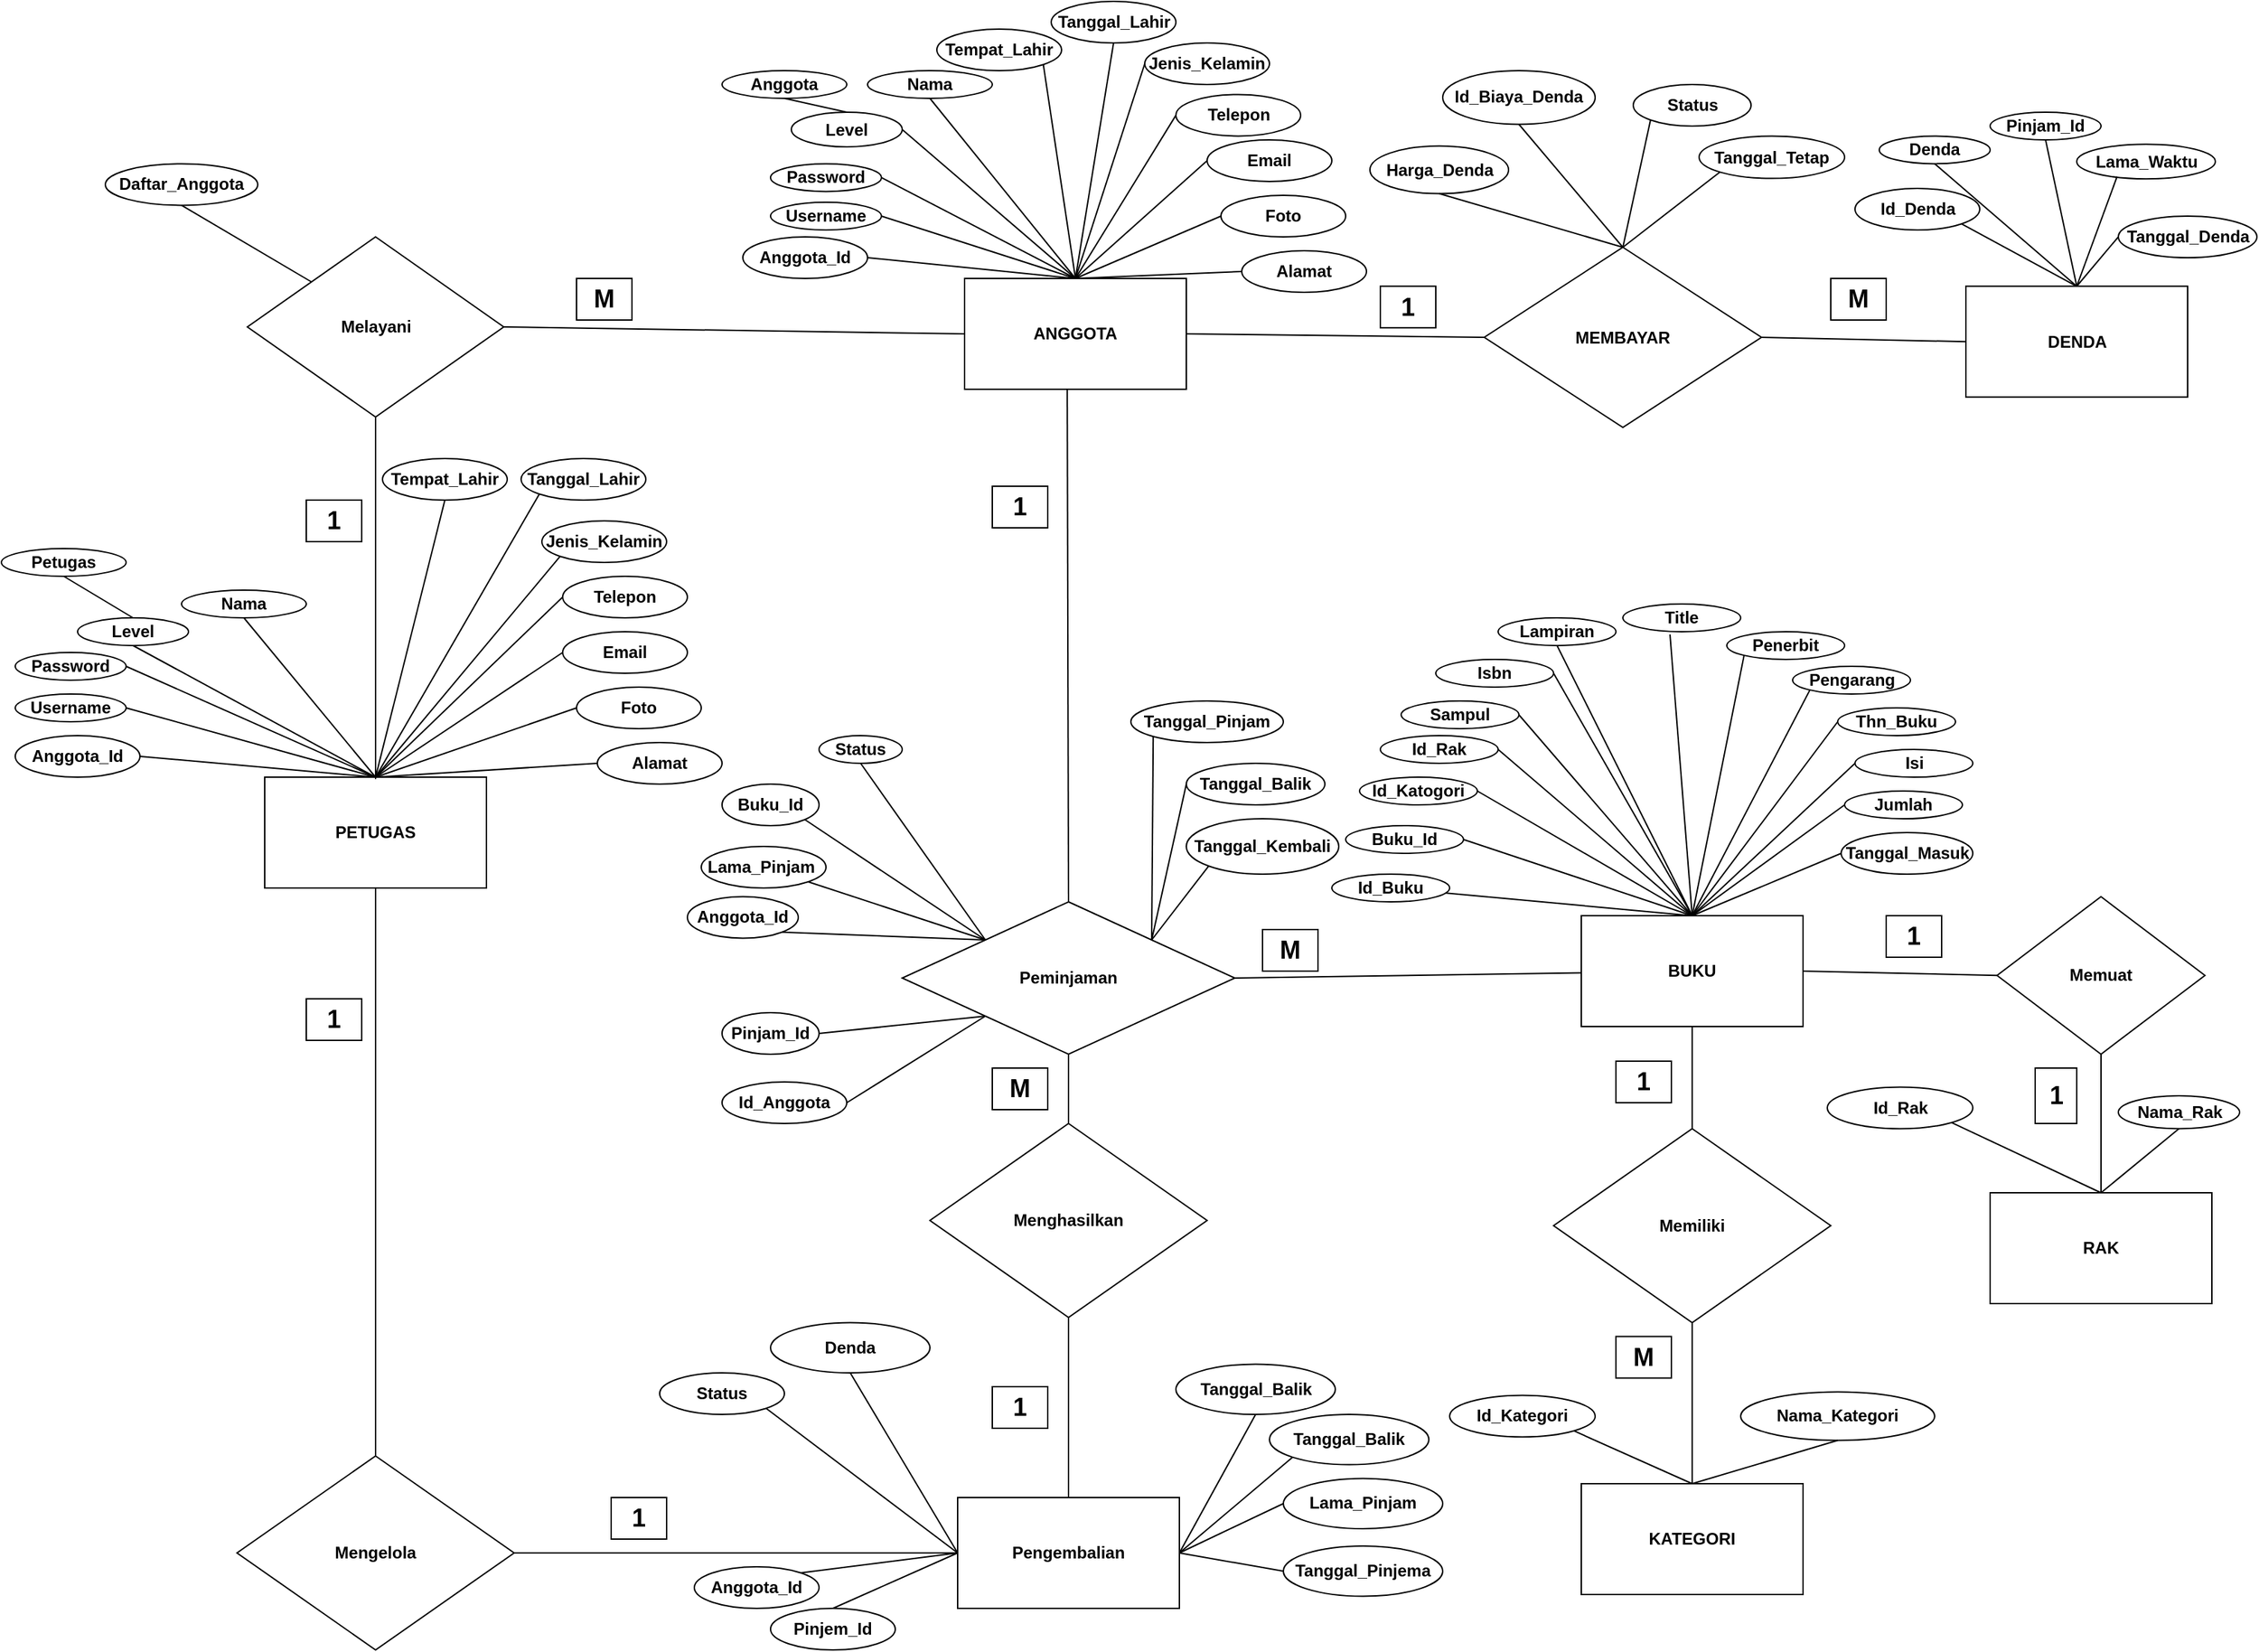 <mxfile version="21.2.3" type="github">
  <diagram id="R2lEEEUBdFMjLlhIrx00" name="Page-1">
    <mxGraphModel dx="1269" dy="1572" grid="1" gridSize="10" guides="1" tooltips="1" connect="1" arrows="1" fold="1" page="1" pageScale="1" pageWidth="850" pageHeight="1100" math="0" shadow="0" extFonts="Permanent Marker^https://fonts.googleapis.com/css?family=Permanent+Marker">
      <root>
        <mxCell id="0" />
        <mxCell id="1" parent="0" />
        <mxCell id="jTfzwaUM89ImyYdVZQGT-2" value="BUKU" style="rounded=0;whiteSpace=wrap;html=1;fontStyle=1" vertex="1" parent="1">
          <mxGeometry x="1175" y="110" width="160" height="80" as="geometry" />
        </mxCell>
        <mxCell id="jTfzwaUM89ImyYdVZQGT-8" value="Id_Anggota" style="ellipse;whiteSpace=wrap;html=1;fontStyle=1" vertex="1" parent="1">
          <mxGeometry x="555" y="230" width="90" height="30" as="geometry" />
        </mxCell>
        <mxCell id="jTfzwaUM89ImyYdVZQGT-10" value="Pinjam_Id" style="ellipse;whiteSpace=wrap;html=1;fontStyle=1" vertex="1" parent="1">
          <mxGeometry x="555" y="180" width="70" height="30" as="geometry" />
        </mxCell>
        <mxCell id="jTfzwaUM89ImyYdVZQGT-11" value="Anggota_Id" style="ellipse;whiteSpace=wrap;html=1;fontStyle=1" vertex="1" parent="1">
          <mxGeometry x="530" y="96.25" width="80" height="30" as="geometry" />
        </mxCell>
        <mxCell id="jTfzwaUM89ImyYdVZQGT-12" value="Buku_Id" style="ellipse;whiteSpace=wrap;html=1;fontStyle=1" vertex="1" parent="1">
          <mxGeometry x="555" y="15" width="70" height="30" as="geometry" />
        </mxCell>
        <mxCell id="jTfzwaUM89ImyYdVZQGT-13" value="Status" style="ellipse;whiteSpace=wrap;html=1;fontStyle=1" vertex="1" parent="1">
          <mxGeometry x="625" y="-20" width="60" height="20" as="geometry" />
        </mxCell>
        <mxCell id="jTfzwaUM89ImyYdVZQGT-14" value="Tanggal_Pinjam" style="ellipse;whiteSpace=wrap;html=1;fontStyle=1" vertex="1" parent="1">
          <mxGeometry x="850" y="-45" width="110" height="30" as="geometry" />
        </mxCell>
        <mxCell id="jTfzwaUM89ImyYdVZQGT-16" value="Lama_Pinjam&amp;nbsp;" style="ellipse;whiteSpace=wrap;html=1;fontStyle=1" vertex="1" parent="1">
          <mxGeometry x="540" y="60" width="90" height="30" as="geometry" />
        </mxCell>
        <mxCell id="jTfzwaUM89ImyYdVZQGT-17" value="Tanggal_Balik" style="ellipse;whiteSpace=wrap;html=1;fontStyle=1" vertex="1" parent="1">
          <mxGeometry x="890" width="100" height="30" as="geometry" />
        </mxCell>
        <mxCell id="jTfzwaUM89ImyYdVZQGT-18" value="Tanggal_Kembali" style="ellipse;whiteSpace=wrap;html=1;fontStyle=1" vertex="1" parent="1">
          <mxGeometry x="890" y="40" width="110" height="40" as="geometry" />
        </mxCell>
        <mxCell id="jTfzwaUM89ImyYdVZQGT-34" value="" style="endArrow=none;html=1;rounded=0;entryX=1;entryY=0.5;entryDx=0;entryDy=0;exitX=0;exitY=1;exitDx=0;exitDy=0;fontStyle=1" edge="1" parent="1" source="jTfzwaUM89ImyYdVZQGT-208" target="jTfzwaUM89ImyYdVZQGT-8">
          <mxGeometry width="50" height="50" relative="1" as="geometry">
            <mxPoint x="805" y="130" as="sourcePoint" />
            <mxPoint x="915" y="70" as="targetPoint" />
          </mxGeometry>
        </mxCell>
        <mxCell id="jTfzwaUM89ImyYdVZQGT-35" value="" style="endArrow=none;html=1;rounded=0;entryX=1;entryY=0.5;entryDx=0;entryDy=0;exitX=0;exitY=1;exitDx=0;exitDy=0;fontStyle=1" edge="1" parent="1" source="jTfzwaUM89ImyYdVZQGT-208" target="jTfzwaUM89ImyYdVZQGT-10">
          <mxGeometry width="50" height="50" relative="1" as="geometry">
            <mxPoint x="805.0" y="110.0" as="sourcePoint" />
            <mxPoint x="915" y="70" as="targetPoint" />
          </mxGeometry>
        </mxCell>
        <mxCell id="jTfzwaUM89ImyYdVZQGT-36" value="" style="endArrow=none;html=1;rounded=0;entryX=1;entryY=1;entryDx=0;entryDy=0;exitX=0;exitY=0;exitDx=0;exitDy=0;fontStyle=1" edge="1" parent="1" source="jTfzwaUM89ImyYdVZQGT-208" target="jTfzwaUM89ImyYdVZQGT-11">
          <mxGeometry width="50" height="50" relative="1" as="geometry">
            <mxPoint x="805.0" y="110.0" as="sourcePoint" />
            <mxPoint x="915" y="70" as="targetPoint" />
          </mxGeometry>
        </mxCell>
        <mxCell id="jTfzwaUM89ImyYdVZQGT-37" value="" style="endArrow=none;html=1;rounded=0;exitX=0;exitY=0;exitDx=0;exitDy=0;fontStyle=1" edge="1" parent="1" source="jTfzwaUM89ImyYdVZQGT-208" target="jTfzwaUM89ImyYdVZQGT-16">
          <mxGeometry width="50" height="50" relative="1" as="geometry">
            <mxPoint x="805.0" y="110.0" as="sourcePoint" />
            <mxPoint x="915" y="70" as="targetPoint" />
          </mxGeometry>
        </mxCell>
        <mxCell id="jTfzwaUM89ImyYdVZQGT-38" value="" style="endArrow=none;html=1;rounded=0;entryX=1;entryY=1;entryDx=0;entryDy=0;exitX=0;exitY=0;exitDx=0;exitDy=0;fontStyle=1" edge="1" parent="1" source="jTfzwaUM89ImyYdVZQGT-208" target="jTfzwaUM89ImyYdVZQGT-12">
          <mxGeometry width="50" height="50" relative="1" as="geometry">
            <mxPoint x="805.0" y="110.0" as="sourcePoint" />
            <mxPoint x="915" y="70" as="targetPoint" />
          </mxGeometry>
        </mxCell>
        <mxCell id="jTfzwaUM89ImyYdVZQGT-39" value="" style="endArrow=none;html=1;rounded=0;entryX=0.5;entryY=1;entryDx=0;entryDy=0;exitX=0;exitY=0;exitDx=0;exitDy=0;fontStyle=1" edge="1" parent="1" source="jTfzwaUM89ImyYdVZQGT-208" target="jTfzwaUM89ImyYdVZQGT-13">
          <mxGeometry width="50" height="50" relative="1" as="geometry">
            <mxPoint x="805.0" y="110.0" as="sourcePoint" />
            <mxPoint x="915" y="70" as="targetPoint" />
          </mxGeometry>
        </mxCell>
        <mxCell id="jTfzwaUM89ImyYdVZQGT-40" value="" style="endArrow=none;html=1;rounded=0;exitX=1;exitY=0;exitDx=0;exitDy=0;fontStyle=1;entryX=0;entryY=1;entryDx=0;entryDy=0;" edge="1" parent="1" source="jTfzwaUM89ImyYdVZQGT-208" target="jTfzwaUM89ImyYdVZQGT-14">
          <mxGeometry width="50" height="50" relative="1" as="geometry">
            <mxPoint x="745" y="120" as="sourcePoint" />
            <mxPoint x="855" as="targetPoint" />
          </mxGeometry>
        </mxCell>
        <mxCell id="jTfzwaUM89ImyYdVZQGT-41" value="" style="endArrow=none;html=1;rounded=0;entryX=0;entryY=0.5;entryDx=0;entryDy=0;exitX=1;exitY=0;exitDx=0;exitDy=0;fontStyle=1" edge="1" parent="1" source="jTfzwaUM89ImyYdVZQGT-208" target="jTfzwaUM89ImyYdVZQGT-17">
          <mxGeometry width="50" height="50" relative="1" as="geometry">
            <mxPoint x="805.0" y="110.0" as="sourcePoint" />
            <mxPoint x="915" y="70" as="targetPoint" />
          </mxGeometry>
        </mxCell>
        <mxCell id="jTfzwaUM89ImyYdVZQGT-42" value="" style="endArrow=none;html=1;rounded=0;entryX=0;entryY=1;entryDx=0;entryDy=0;exitX=1;exitY=0;exitDx=0;exitDy=0;fontStyle=1" edge="1" parent="1" source="jTfzwaUM89ImyYdVZQGT-208" target="jTfzwaUM89ImyYdVZQGT-18">
          <mxGeometry width="50" height="50" relative="1" as="geometry">
            <mxPoint x="805" y="130" as="sourcePoint" />
            <mxPoint x="915" y="70" as="targetPoint" />
          </mxGeometry>
        </mxCell>
        <mxCell id="jTfzwaUM89ImyYdVZQGT-43" value="Id_Buku" style="ellipse;whiteSpace=wrap;html=1;fontStyle=1" vertex="1" parent="1">
          <mxGeometry x="995" y="80" width="85" height="20" as="geometry" />
        </mxCell>
        <mxCell id="jTfzwaUM89ImyYdVZQGT-44" value="Buku_Id" style="ellipse;whiteSpace=wrap;html=1;fontStyle=1" vertex="1" parent="1">
          <mxGeometry x="1005" y="45" width="85" height="20" as="geometry" />
        </mxCell>
        <mxCell id="jTfzwaUM89ImyYdVZQGT-47" value="Id_Katogori" style="ellipse;whiteSpace=wrap;html=1;fontStyle=1" vertex="1" parent="1">
          <mxGeometry x="1015" y="10" width="85" height="20" as="geometry" />
        </mxCell>
        <mxCell id="jTfzwaUM89ImyYdVZQGT-48" value="Id_Rak" style="ellipse;whiteSpace=wrap;html=1;fontStyle=1" vertex="1" parent="1">
          <mxGeometry x="1030" y="-20" width="85" height="20" as="geometry" />
        </mxCell>
        <mxCell id="jTfzwaUM89ImyYdVZQGT-49" value="Sampul" style="ellipse;whiteSpace=wrap;html=1;fontStyle=1" vertex="1" parent="1">
          <mxGeometry x="1045" y="-45" width="85" height="20" as="geometry" />
        </mxCell>
        <mxCell id="jTfzwaUM89ImyYdVZQGT-50" value="Isbn" style="ellipse;whiteSpace=wrap;html=1;fontStyle=1" vertex="1" parent="1">
          <mxGeometry x="1070" y="-75" width="85" height="20" as="geometry" />
        </mxCell>
        <mxCell id="jTfzwaUM89ImyYdVZQGT-51" value="Lampiran" style="ellipse;whiteSpace=wrap;html=1;fontStyle=1" vertex="1" parent="1">
          <mxGeometry x="1115" y="-105" width="85" height="20" as="geometry" />
        </mxCell>
        <mxCell id="jTfzwaUM89ImyYdVZQGT-53" value="Title" style="ellipse;whiteSpace=wrap;html=1;fontStyle=1" vertex="1" parent="1">
          <mxGeometry x="1205" y="-115" width="85" height="20" as="geometry" />
        </mxCell>
        <mxCell id="jTfzwaUM89ImyYdVZQGT-54" value="Penerbit" style="ellipse;whiteSpace=wrap;html=1;fontStyle=1" vertex="1" parent="1">
          <mxGeometry x="1280" y="-95" width="85" height="20" as="geometry" />
        </mxCell>
        <mxCell id="jTfzwaUM89ImyYdVZQGT-55" value="Pengarang" style="ellipse;whiteSpace=wrap;html=1;fontStyle=1" vertex="1" parent="1">
          <mxGeometry x="1327.5" y="-70" width="85" height="20" as="geometry" />
        </mxCell>
        <mxCell id="jTfzwaUM89ImyYdVZQGT-56" value="Thn_Buku" style="ellipse;whiteSpace=wrap;html=1;fontStyle=1" vertex="1" parent="1">
          <mxGeometry x="1360" y="-40" width="85" height="20" as="geometry" />
        </mxCell>
        <mxCell id="jTfzwaUM89ImyYdVZQGT-58" value="Isi" style="ellipse;whiteSpace=wrap;html=1;fontStyle=1" vertex="1" parent="1">
          <mxGeometry x="1372.5" y="-10" width="85" height="20" as="geometry" />
        </mxCell>
        <mxCell id="jTfzwaUM89ImyYdVZQGT-59" value="Jumlah" style="ellipse;whiteSpace=wrap;html=1;fontStyle=1" vertex="1" parent="1">
          <mxGeometry x="1365" y="20" width="85" height="20" as="geometry" />
        </mxCell>
        <mxCell id="jTfzwaUM89ImyYdVZQGT-60" value="Tanggal_Masuk" style="ellipse;whiteSpace=wrap;html=1;fontStyle=1" vertex="1" parent="1">
          <mxGeometry x="1362.5" y="50" width="95" height="30" as="geometry" />
        </mxCell>
        <mxCell id="jTfzwaUM89ImyYdVZQGT-62" value="" style="endArrow=none;html=1;rounded=0;entryX=0.5;entryY=0;entryDx=0;entryDy=0;fontStyle=1" edge="1" parent="1" source="jTfzwaUM89ImyYdVZQGT-43" target="jTfzwaUM89ImyYdVZQGT-2">
          <mxGeometry width="50" height="50" relative="1" as="geometry">
            <mxPoint x="1049.173" y="101.668" as="sourcePoint" />
            <mxPoint x="1125" y="-20" as="targetPoint" />
          </mxGeometry>
        </mxCell>
        <mxCell id="jTfzwaUM89ImyYdVZQGT-64" value="" style="endArrow=none;html=1;rounded=0;entryX=0.5;entryY=0;entryDx=0;entryDy=0;exitX=1;exitY=0.5;exitDx=0;exitDy=0;fontStyle=1" edge="1" parent="1" source="jTfzwaUM89ImyYdVZQGT-44" target="jTfzwaUM89ImyYdVZQGT-2">
          <mxGeometry width="50" height="50" relative="1" as="geometry">
            <mxPoint x="1067" y="77" as="sourcePoint" />
            <mxPoint x="1275" y="120" as="targetPoint" />
          </mxGeometry>
        </mxCell>
        <mxCell id="jTfzwaUM89ImyYdVZQGT-65" value="" style="endArrow=none;html=1;rounded=0;entryX=0.5;entryY=0;entryDx=0;entryDy=0;exitX=1;exitY=0.5;exitDx=0;exitDy=0;fontStyle=1" edge="1" parent="1" source="jTfzwaUM89ImyYdVZQGT-47" target="jTfzwaUM89ImyYdVZQGT-2">
          <mxGeometry width="50" height="50" relative="1" as="geometry">
            <mxPoint x="1077" y="87" as="sourcePoint" />
            <mxPoint x="1285" y="130" as="targetPoint" />
          </mxGeometry>
        </mxCell>
        <mxCell id="jTfzwaUM89ImyYdVZQGT-66" value="" style="endArrow=none;html=1;rounded=0;entryX=0.5;entryY=0;entryDx=0;entryDy=0;exitX=1;exitY=0.5;exitDx=0;exitDy=0;fontStyle=1" edge="1" parent="1" source="jTfzwaUM89ImyYdVZQGT-48" target="jTfzwaUM89ImyYdVZQGT-2">
          <mxGeometry width="50" height="50" relative="1" as="geometry">
            <mxPoint x="1087" y="97" as="sourcePoint" />
            <mxPoint x="1295" y="140" as="targetPoint" />
          </mxGeometry>
        </mxCell>
        <mxCell id="jTfzwaUM89ImyYdVZQGT-67" value="" style="endArrow=none;html=1;rounded=0;entryX=0.5;entryY=0;entryDx=0;entryDy=0;exitX=1;exitY=0.5;exitDx=0;exitDy=0;fontStyle=1" edge="1" parent="1" source="jTfzwaUM89ImyYdVZQGT-49" target="jTfzwaUM89ImyYdVZQGT-2">
          <mxGeometry width="50" height="50" relative="1" as="geometry">
            <mxPoint x="1097" y="107" as="sourcePoint" />
            <mxPoint x="1305" y="150" as="targetPoint" />
          </mxGeometry>
        </mxCell>
        <mxCell id="jTfzwaUM89ImyYdVZQGT-68" value="" style="endArrow=none;html=1;rounded=0;exitX=1;exitY=0.5;exitDx=0;exitDy=0;entryX=0.5;entryY=0;entryDx=0;entryDy=0;fontStyle=1" edge="1" parent="1" source="jTfzwaUM89ImyYdVZQGT-50" target="jTfzwaUM89ImyYdVZQGT-2">
          <mxGeometry width="50" height="50" relative="1" as="geometry">
            <mxPoint x="1107" y="117" as="sourcePoint" />
            <mxPoint x="1265" y="110" as="targetPoint" />
          </mxGeometry>
        </mxCell>
        <mxCell id="jTfzwaUM89ImyYdVZQGT-69" value="" style="endArrow=none;html=1;rounded=0;entryX=0.5;entryY=0;entryDx=0;entryDy=0;exitX=0.5;exitY=1;exitDx=0;exitDy=0;fontStyle=1" edge="1" parent="1" source="jTfzwaUM89ImyYdVZQGT-51" target="jTfzwaUM89ImyYdVZQGT-2">
          <mxGeometry width="50" height="50" relative="1" as="geometry">
            <mxPoint x="1117" y="127" as="sourcePoint" />
            <mxPoint x="1325" y="170" as="targetPoint" />
          </mxGeometry>
        </mxCell>
        <mxCell id="jTfzwaUM89ImyYdVZQGT-70" value="" style="endArrow=none;html=1;rounded=0;entryX=0.5;entryY=0;entryDx=0;entryDy=0;exitX=0.4;exitY=1.1;exitDx=0;exitDy=0;exitPerimeter=0;fontStyle=1" edge="1" parent="1" source="jTfzwaUM89ImyYdVZQGT-53" target="jTfzwaUM89ImyYdVZQGT-2">
          <mxGeometry width="50" height="50" relative="1" as="geometry">
            <mxPoint x="1127" y="137" as="sourcePoint" />
            <mxPoint x="1335" y="180" as="targetPoint" />
          </mxGeometry>
        </mxCell>
        <mxCell id="jTfzwaUM89ImyYdVZQGT-71" value="" style="endArrow=none;html=1;rounded=0;exitX=0;exitY=1;exitDx=0;exitDy=0;entryX=0.5;entryY=0;entryDx=0;entryDy=0;fontStyle=1" edge="1" parent="1" source="jTfzwaUM89ImyYdVZQGT-54" target="jTfzwaUM89ImyYdVZQGT-2">
          <mxGeometry width="50" height="50" relative="1" as="geometry">
            <mxPoint x="1137" y="147" as="sourcePoint" />
            <mxPoint x="1345" y="190" as="targetPoint" />
          </mxGeometry>
        </mxCell>
        <mxCell id="jTfzwaUM89ImyYdVZQGT-72" value="" style="endArrow=none;html=1;rounded=0;entryX=0.5;entryY=0;entryDx=0;entryDy=0;exitX=0;exitY=1;exitDx=0;exitDy=0;fontStyle=1" edge="1" parent="1" source="jTfzwaUM89ImyYdVZQGT-55" target="jTfzwaUM89ImyYdVZQGT-2">
          <mxGeometry width="50" height="50" relative="1" as="geometry">
            <mxPoint x="1147" y="157" as="sourcePoint" />
            <mxPoint x="1355" y="200" as="targetPoint" />
          </mxGeometry>
        </mxCell>
        <mxCell id="jTfzwaUM89ImyYdVZQGT-73" value="" style="endArrow=none;html=1;rounded=0;entryX=0.5;entryY=0;entryDx=0;entryDy=0;exitX=0;exitY=0.5;exitDx=0;exitDy=0;fontStyle=1" edge="1" parent="1" source="jTfzwaUM89ImyYdVZQGT-56" target="jTfzwaUM89ImyYdVZQGT-2">
          <mxGeometry width="50" height="50" relative="1" as="geometry">
            <mxPoint x="1157" y="167" as="sourcePoint" />
            <mxPoint x="1365" y="210" as="targetPoint" />
          </mxGeometry>
        </mxCell>
        <mxCell id="jTfzwaUM89ImyYdVZQGT-74" value="" style="endArrow=none;html=1;rounded=0;entryX=0.5;entryY=0;entryDx=0;entryDy=0;exitX=0;exitY=0.5;exitDx=0;exitDy=0;fontStyle=1" edge="1" parent="1" source="jTfzwaUM89ImyYdVZQGT-58" target="jTfzwaUM89ImyYdVZQGT-2">
          <mxGeometry width="50" height="50" relative="1" as="geometry">
            <mxPoint x="1167" y="177" as="sourcePoint" />
            <mxPoint x="1375" y="220" as="targetPoint" />
          </mxGeometry>
        </mxCell>
        <mxCell id="jTfzwaUM89ImyYdVZQGT-75" value="" style="endArrow=none;html=1;rounded=0;entryX=0.5;entryY=0;entryDx=0;entryDy=0;exitX=0;exitY=0.5;exitDx=0;exitDy=0;fontStyle=1" edge="1" parent="1" source="jTfzwaUM89ImyYdVZQGT-59" target="jTfzwaUM89ImyYdVZQGT-2">
          <mxGeometry width="50" height="50" relative="1" as="geometry">
            <mxPoint x="1177" y="187" as="sourcePoint" />
            <mxPoint x="1385" y="230" as="targetPoint" />
          </mxGeometry>
        </mxCell>
        <mxCell id="jTfzwaUM89ImyYdVZQGT-76" value="" style="endArrow=none;html=1;rounded=0;entryX=0.5;entryY=0;entryDx=0;entryDy=0;exitX=0;exitY=0.5;exitDx=0;exitDy=0;fontStyle=1" edge="1" parent="1" source="jTfzwaUM89ImyYdVZQGT-60" target="jTfzwaUM89ImyYdVZQGT-2">
          <mxGeometry width="50" height="50" relative="1" as="geometry">
            <mxPoint x="1187" y="197" as="sourcePoint" />
            <mxPoint x="1395" y="240" as="targetPoint" />
          </mxGeometry>
        </mxCell>
        <mxCell id="jTfzwaUM89ImyYdVZQGT-165" value="KATEGORI" style="rounded=0;whiteSpace=wrap;html=1;fontStyle=1" vertex="1" parent="1">
          <mxGeometry x="1175" y="520" width="160" height="80" as="geometry" />
        </mxCell>
        <mxCell id="jTfzwaUM89ImyYdVZQGT-166" value="Id_Kategori" style="ellipse;whiteSpace=wrap;html=1;fontStyle=1" vertex="1" parent="1">
          <mxGeometry x="1080" y="456.25" width="105" height="30" as="geometry" />
        </mxCell>
        <mxCell id="jTfzwaUM89ImyYdVZQGT-167" value="Nama_Kategori" style="ellipse;whiteSpace=wrap;html=1;fontStyle=1" vertex="1" parent="1">
          <mxGeometry x="1290" y="453.75" width="140" height="35" as="geometry" />
        </mxCell>
        <mxCell id="jTfzwaUM89ImyYdVZQGT-171" value="" style="endArrow=none;html=1;rounded=0;entryX=1;entryY=1;entryDx=0;entryDy=0;exitX=0.5;exitY=0;exitDx=0;exitDy=0;fontStyle=1" edge="1" parent="1" source="jTfzwaUM89ImyYdVZQGT-165" target="jTfzwaUM89ImyYdVZQGT-166">
          <mxGeometry width="50" height="50" relative="1" as="geometry">
            <mxPoint x="1440" y="458.75" as="sourcePoint" />
            <mxPoint x="1490" y="408.75" as="targetPoint" />
          </mxGeometry>
        </mxCell>
        <mxCell id="jTfzwaUM89ImyYdVZQGT-172" value="" style="endArrow=none;html=1;rounded=0;entryX=0.5;entryY=1;entryDx=0;entryDy=0;exitX=0.5;exitY=0;exitDx=0;exitDy=0;fontStyle=1" edge="1" parent="1" source="jTfzwaUM89ImyYdVZQGT-165" target="jTfzwaUM89ImyYdVZQGT-167">
          <mxGeometry width="50" height="50" relative="1" as="geometry">
            <mxPoint x="1265" y="488.75" as="sourcePoint" />
            <mxPoint x="1150" y="443.75" as="targetPoint" />
          </mxGeometry>
        </mxCell>
        <mxCell id="jTfzwaUM89ImyYdVZQGT-176" value="RAK" style="rounded=0;whiteSpace=wrap;html=1;fontStyle=1" vertex="1" parent="1">
          <mxGeometry x="1470" y="310" width="160" height="80" as="geometry" />
        </mxCell>
        <mxCell id="jTfzwaUM89ImyYdVZQGT-177" value="Id_Rak" style="ellipse;whiteSpace=wrap;html=1;fontStyle=1" vertex="1" parent="1">
          <mxGeometry x="1352.5" y="233.75" width="105" height="30" as="geometry" />
        </mxCell>
        <mxCell id="jTfzwaUM89ImyYdVZQGT-178" value="Nama_Rak" style="ellipse;whiteSpace=wrap;html=1;fontStyle=1" vertex="1" parent="1">
          <mxGeometry x="1562.5" y="240" width="87.5" height="23.75" as="geometry" />
        </mxCell>
        <mxCell id="jTfzwaUM89ImyYdVZQGT-179" value="" style="endArrow=none;html=1;rounded=0;entryX=1;entryY=1;entryDx=0;entryDy=0;exitX=0.5;exitY=0;exitDx=0;exitDy=0;fontStyle=1" edge="1" parent="1" source="jTfzwaUM89ImyYdVZQGT-176" target="jTfzwaUM89ImyYdVZQGT-177">
          <mxGeometry width="50" height="50" relative="1" as="geometry">
            <mxPoint x="1725" y="253.75" as="sourcePoint" />
            <mxPoint x="1775" y="203.75" as="targetPoint" />
          </mxGeometry>
        </mxCell>
        <mxCell id="jTfzwaUM89ImyYdVZQGT-180" value="" style="endArrow=none;html=1;rounded=0;entryX=0.5;entryY=1;entryDx=0;entryDy=0;exitX=0.5;exitY=0;exitDx=0;exitDy=0;fontStyle=1" edge="1" parent="1" source="jTfzwaUM89ImyYdVZQGT-176" target="jTfzwaUM89ImyYdVZQGT-178">
          <mxGeometry width="50" height="50" relative="1" as="geometry">
            <mxPoint x="1550" y="283.75" as="sourcePoint" />
            <mxPoint x="1435" y="238.75" as="targetPoint" />
          </mxGeometry>
        </mxCell>
        <mxCell id="jTfzwaUM89ImyYdVZQGT-181" value="PETUGAS" style="rounded=0;whiteSpace=wrap;html=1;fontStyle=1" vertex="1" parent="1">
          <mxGeometry x="225" y="10" width="160" height="80" as="geometry" />
        </mxCell>
        <mxCell id="jTfzwaUM89ImyYdVZQGT-182" value="Anggota_Id" style="ellipse;whiteSpace=wrap;html=1;fontStyle=1" vertex="1" parent="1">
          <mxGeometry x="45" y="-20" width="90" height="30" as="geometry" />
        </mxCell>
        <mxCell id="jTfzwaUM89ImyYdVZQGT-183" value="Username" style="ellipse;whiteSpace=wrap;html=1;fontStyle=1" vertex="1" parent="1">
          <mxGeometry x="45" y="-50" width="80" height="20" as="geometry" />
        </mxCell>
        <mxCell id="jTfzwaUM89ImyYdVZQGT-184" value="Password" style="ellipse;whiteSpace=wrap;html=1;fontStyle=1" vertex="1" parent="1">
          <mxGeometry x="45" y="-80" width="80" height="20" as="geometry" />
        </mxCell>
        <mxCell id="jTfzwaUM89ImyYdVZQGT-185" value="Level" style="ellipse;whiteSpace=wrap;html=1;fontStyle=1" vertex="1" parent="1">
          <mxGeometry x="90" y="-105" width="80" height="20" as="geometry" />
        </mxCell>
        <mxCell id="jTfzwaUM89ImyYdVZQGT-186" value="Nama" style="ellipse;whiteSpace=wrap;html=1;fontStyle=1" vertex="1" parent="1">
          <mxGeometry x="165" y="-125" width="90" height="20" as="geometry" />
        </mxCell>
        <mxCell id="jTfzwaUM89ImyYdVZQGT-187" value="Tempat_Lahir" style="ellipse;whiteSpace=wrap;html=1;fontStyle=1" vertex="1" parent="1">
          <mxGeometry x="310" y="-220" width="90" height="30" as="geometry" />
        </mxCell>
        <mxCell id="jTfzwaUM89ImyYdVZQGT-188" value="Tanggal_Lahir" style="ellipse;whiteSpace=wrap;html=1;fontStyle=1" vertex="1" parent="1">
          <mxGeometry x="410" y="-220" width="90" height="30" as="geometry" />
        </mxCell>
        <mxCell id="jTfzwaUM89ImyYdVZQGT-189" value="Jenis_Kelamin" style="ellipse;whiteSpace=wrap;html=1;fontStyle=1" vertex="1" parent="1">
          <mxGeometry x="425" y="-175" width="90" height="30" as="geometry" />
        </mxCell>
        <mxCell id="jTfzwaUM89ImyYdVZQGT-190" value="Telepon" style="ellipse;whiteSpace=wrap;html=1;fontStyle=1" vertex="1" parent="1">
          <mxGeometry x="440" y="-135" width="90" height="30" as="geometry" />
        </mxCell>
        <mxCell id="jTfzwaUM89ImyYdVZQGT-191" value="Email" style="ellipse;whiteSpace=wrap;html=1;fontStyle=1" vertex="1" parent="1">
          <mxGeometry x="440" y="-95" width="90" height="30" as="geometry" />
        </mxCell>
        <mxCell id="jTfzwaUM89ImyYdVZQGT-192" value="Foto" style="ellipse;whiteSpace=wrap;html=1;fontStyle=1" vertex="1" parent="1">
          <mxGeometry x="450" y="-55" width="90" height="30" as="geometry" />
        </mxCell>
        <mxCell id="jTfzwaUM89ImyYdVZQGT-193" value="Alamat" style="ellipse;whiteSpace=wrap;html=1;fontStyle=1" vertex="1" parent="1">
          <mxGeometry x="465" y="-15" width="90" height="30" as="geometry" />
        </mxCell>
        <mxCell id="jTfzwaUM89ImyYdVZQGT-194" value="" style="endArrow=none;html=1;rounded=0;entryX=1;entryY=0.5;entryDx=0;entryDy=0;exitX=0.5;exitY=0;exitDx=0;exitDy=0;fontStyle=1" edge="1" parent="1" source="jTfzwaUM89ImyYdVZQGT-181" target="jTfzwaUM89ImyYdVZQGT-182">
          <mxGeometry width="50" height="50" relative="1" as="geometry">
            <mxPoint x="495" y="-60" as="sourcePoint" />
            <mxPoint x="545" y="-110" as="targetPoint" />
          </mxGeometry>
        </mxCell>
        <mxCell id="jTfzwaUM89ImyYdVZQGT-195" value="" style="endArrow=none;html=1;rounded=0;entryX=1;entryY=0.5;entryDx=0;entryDy=0;exitX=0.5;exitY=0;exitDx=0;exitDy=0;fontStyle=1" edge="1" parent="1" source="jTfzwaUM89ImyYdVZQGT-181" target="jTfzwaUM89ImyYdVZQGT-183">
          <mxGeometry width="50" height="50" relative="1" as="geometry">
            <mxPoint x="320" y="-30" as="sourcePoint" />
            <mxPoint x="205" y="-75" as="targetPoint" />
          </mxGeometry>
        </mxCell>
        <mxCell id="jTfzwaUM89ImyYdVZQGT-196" value="" style="endArrow=none;html=1;rounded=0;entryX=1;entryY=0.5;entryDx=0;entryDy=0;exitX=0.5;exitY=0;exitDx=0;exitDy=0;fontStyle=1" edge="1" parent="1" source="jTfzwaUM89ImyYdVZQGT-181" target="jTfzwaUM89ImyYdVZQGT-184">
          <mxGeometry width="50" height="50" relative="1" as="geometry">
            <mxPoint x="330" y="-20" as="sourcePoint" />
            <mxPoint x="215" y="-65" as="targetPoint" />
          </mxGeometry>
        </mxCell>
        <mxCell id="jTfzwaUM89ImyYdVZQGT-197" value="" style="endArrow=none;html=1;rounded=0;entryX=0.5;entryY=1;entryDx=0;entryDy=0;exitX=0.5;exitY=0;exitDx=0;exitDy=0;fontStyle=1" edge="1" parent="1" source="jTfzwaUM89ImyYdVZQGT-181" target="jTfzwaUM89ImyYdVZQGT-185">
          <mxGeometry width="50" height="50" relative="1" as="geometry">
            <mxPoint x="340" y="-10" as="sourcePoint" />
            <mxPoint x="225" y="-55" as="targetPoint" />
          </mxGeometry>
        </mxCell>
        <mxCell id="jTfzwaUM89ImyYdVZQGT-198" value="" style="endArrow=none;html=1;rounded=0;entryX=0.5;entryY=1;entryDx=0;entryDy=0;exitX=0.5;exitY=0;exitDx=0;exitDy=0;fontStyle=1" edge="1" parent="1" source="jTfzwaUM89ImyYdVZQGT-181" target="jTfzwaUM89ImyYdVZQGT-186">
          <mxGeometry width="50" height="50" relative="1" as="geometry">
            <mxPoint x="350" as="sourcePoint" />
            <mxPoint x="235" y="-45" as="targetPoint" />
          </mxGeometry>
        </mxCell>
        <mxCell id="jTfzwaUM89ImyYdVZQGT-199" value="" style="endArrow=none;html=1;rounded=0;entryX=0.5;entryY=1;entryDx=0;entryDy=0;exitX=0.5;exitY=0;exitDx=0;exitDy=0;fontStyle=1" edge="1" parent="1" source="jTfzwaUM89ImyYdVZQGT-181" target="jTfzwaUM89ImyYdVZQGT-187">
          <mxGeometry width="50" height="50" relative="1" as="geometry">
            <mxPoint x="360" y="10" as="sourcePoint" />
            <mxPoint x="245" y="-35" as="targetPoint" />
          </mxGeometry>
        </mxCell>
        <mxCell id="jTfzwaUM89ImyYdVZQGT-200" value="" style="endArrow=none;html=1;rounded=0;entryX=0;entryY=1;entryDx=0;entryDy=0;exitX=0.5;exitY=0;exitDx=0;exitDy=0;fontStyle=1" edge="1" parent="1" source="jTfzwaUM89ImyYdVZQGT-181" target="jTfzwaUM89ImyYdVZQGT-188">
          <mxGeometry width="50" height="50" relative="1" as="geometry">
            <mxPoint x="370" y="20" as="sourcePoint" />
            <mxPoint x="255" y="-25" as="targetPoint" />
          </mxGeometry>
        </mxCell>
        <mxCell id="jTfzwaUM89ImyYdVZQGT-201" value="" style="endArrow=none;html=1;rounded=0;entryX=0;entryY=1;entryDx=0;entryDy=0;exitX=0.5;exitY=0;exitDx=0;exitDy=0;fontStyle=1" edge="1" parent="1" source="jTfzwaUM89ImyYdVZQGT-181" target="jTfzwaUM89ImyYdVZQGT-189">
          <mxGeometry width="50" height="50" relative="1" as="geometry">
            <mxPoint x="305" y="-40" as="sourcePoint" />
            <mxPoint x="265" y="-15" as="targetPoint" />
          </mxGeometry>
        </mxCell>
        <mxCell id="jTfzwaUM89ImyYdVZQGT-202" value="" style="endArrow=none;html=1;rounded=0;entryX=0;entryY=0.5;entryDx=0;entryDy=0;exitX=0.5;exitY=0;exitDx=0;exitDy=0;fontStyle=1" edge="1" parent="1" source="jTfzwaUM89ImyYdVZQGT-181" target="jTfzwaUM89ImyYdVZQGT-190">
          <mxGeometry width="50" height="50" relative="1" as="geometry">
            <mxPoint x="390" y="40" as="sourcePoint" />
            <mxPoint x="275" y="-5" as="targetPoint" />
          </mxGeometry>
        </mxCell>
        <mxCell id="jTfzwaUM89ImyYdVZQGT-203" value="" style="endArrow=none;html=1;rounded=0;entryX=0;entryY=0.5;entryDx=0;entryDy=0;exitX=0.5;exitY=0;exitDx=0;exitDy=0;fontStyle=1" edge="1" parent="1" source="jTfzwaUM89ImyYdVZQGT-181" target="jTfzwaUM89ImyYdVZQGT-191">
          <mxGeometry width="50" height="50" relative="1" as="geometry">
            <mxPoint x="400" y="50" as="sourcePoint" />
            <mxPoint x="285" y="5" as="targetPoint" />
          </mxGeometry>
        </mxCell>
        <mxCell id="jTfzwaUM89ImyYdVZQGT-204" value="" style="endArrow=none;html=1;rounded=0;entryX=0;entryY=0.5;entryDx=0;entryDy=0;exitX=0.5;exitY=0;exitDx=0;exitDy=0;fontStyle=1" edge="1" parent="1" source="jTfzwaUM89ImyYdVZQGT-181" target="jTfzwaUM89ImyYdVZQGT-192">
          <mxGeometry width="50" height="50" relative="1" as="geometry">
            <mxPoint x="410" y="60" as="sourcePoint" />
            <mxPoint x="295" y="15" as="targetPoint" />
          </mxGeometry>
        </mxCell>
        <mxCell id="jTfzwaUM89ImyYdVZQGT-205" value="" style="endArrow=none;html=1;rounded=0;entryX=0;entryY=0.5;entryDx=0;entryDy=0;exitX=0.5;exitY=0;exitDx=0;exitDy=0;fontStyle=1" edge="1" parent="1" source="jTfzwaUM89ImyYdVZQGT-181" target="jTfzwaUM89ImyYdVZQGT-193">
          <mxGeometry width="50" height="50" relative="1" as="geometry">
            <mxPoint x="420" y="70" as="sourcePoint" />
            <mxPoint x="305" y="25" as="targetPoint" />
          </mxGeometry>
        </mxCell>
        <mxCell id="jTfzwaUM89ImyYdVZQGT-208" value="Peminjaman" style="rhombus;whiteSpace=wrap;html=1;fontStyle=1" vertex="1" parent="1">
          <mxGeometry x="685" y="100" width="240" height="110" as="geometry" />
        </mxCell>
        <mxCell id="jTfzwaUM89ImyYdVZQGT-216" value="" style="endArrow=none;html=1;rounded=0;entryX=1;entryY=0.5;entryDx=0;entryDy=0;fontStyle=1" edge="1" parent="1" source="jTfzwaUM89ImyYdVZQGT-2" target="jTfzwaUM89ImyYdVZQGT-208">
          <mxGeometry width="50" height="50" relative="1" as="geometry">
            <mxPoint x="805" y="270" as="sourcePoint" />
            <mxPoint x="935" y="180" as="targetPoint" />
          </mxGeometry>
        </mxCell>
        <mxCell id="jTfzwaUM89ImyYdVZQGT-217" value="M" style="rounded=0;whiteSpace=wrap;html=1;fontStyle=1;fontSize=18;" vertex="1" parent="1">
          <mxGeometry x="945" y="120" width="40" height="30" as="geometry" />
        </mxCell>
        <mxCell id="jTfzwaUM89ImyYdVZQGT-221" value="Petugas" style="ellipse;whiteSpace=wrap;html=1;fontStyle=1" vertex="1" parent="1">
          <mxGeometry x="35" y="-155" width="90" height="20" as="geometry" />
        </mxCell>
        <mxCell id="jTfzwaUM89ImyYdVZQGT-223" value="" style="endArrow=none;html=1;rounded=0;entryX=0.5;entryY=1;entryDx=0;entryDy=0;exitX=0.5;exitY=0;exitDx=0;exitDy=0;fontStyle=1" edge="1" parent="1" source="jTfzwaUM89ImyYdVZQGT-185" target="jTfzwaUM89ImyYdVZQGT-221">
          <mxGeometry width="50" height="50" relative="1" as="geometry">
            <mxPoint x="155.0" y="-125" as="sourcePoint" />
            <mxPoint x="335" y="-160" as="targetPoint" />
          </mxGeometry>
        </mxCell>
        <mxCell id="jTfzwaUM89ImyYdVZQGT-248" value="Memiliki" style="rhombus;whiteSpace=wrap;html=1;fontStyle=1" vertex="1" parent="1">
          <mxGeometry x="1155" y="263.75" width="200" height="140" as="geometry" />
        </mxCell>
        <mxCell id="jTfzwaUM89ImyYdVZQGT-250" value="" style="endArrow=none;html=1;rounded=0;entryX=0.5;entryY=1;entryDx=0;entryDy=0;exitX=0.5;exitY=0;exitDx=0;exitDy=0;startArrow=none;startFill=0;endFill=0;fontStyle=1" edge="1" parent="1" source="jTfzwaUM89ImyYdVZQGT-248" target="jTfzwaUM89ImyYdVZQGT-2">
          <mxGeometry width="50" height="50" relative="1" as="geometry">
            <mxPoint x="1215" y="340" as="sourcePoint" />
            <mxPoint x="1265" y="290" as="targetPoint" />
          </mxGeometry>
        </mxCell>
        <mxCell id="jTfzwaUM89ImyYdVZQGT-251" value="" style="endArrow=none;html=1;rounded=0;entryX=0.5;entryY=0;entryDx=0;entryDy=0;exitX=0.5;exitY=1;exitDx=0;exitDy=0;endFill=0;fontStyle=1" edge="1" parent="1" source="jTfzwaUM89ImyYdVZQGT-248" target="jTfzwaUM89ImyYdVZQGT-165">
          <mxGeometry width="50" height="50" relative="1" as="geometry">
            <mxPoint x="1215" y="340" as="sourcePoint" />
            <mxPoint x="1265" y="290" as="targetPoint" />
          </mxGeometry>
        </mxCell>
        <mxCell id="jTfzwaUM89ImyYdVZQGT-252" value="1" style="rounded=0;whiteSpace=wrap;html=1;fontStyle=1;fontSize=18;" vertex="1" parent="1">
          <mxGeometry x="1200" y="215" width="40" height="30" as="geometry" />
        </mxCell>
        <mxCell id="jTfzwaUM89ImyYdVZQGT-253" value="M" style="rounded=0;whiteSpace=wrap;html=1;fontStyle=1;fontSize=18;" vertex="1" parent="1">
          <mxGeometry x="1200" y="413.75" width="40" height="30" as="geometry" />
        </mxCell>
        <mxCell id="jTfzwaUM89ImyYdVZQGT-255" value="1" style="rounded=0;whiteSpace=wrap;html=1;fontStyle=1;fontSize=18;" vertex="1" parent="1">
          <mxGeometry x="1395" y="110" width="40" height="30" as="geometry" />
        </mxCell>
        <mxCell id="jTfzwaUM89ImyYdVZQGT-257" value="Memuat" style="rhombus;whiteSpace=wrap;html=1;fontStyle=1" vertex="1" parent="1">
          <mxGeometry x="1475" y="96.25" width="150" height="113.75" as="geometry" />
        </mxCell>
        <mxCell id="jTfzwaUM89ImyYdVZQGT-261" value="" style="endArrow=none;html=1;rounded=0;entryX=1;entryY=0.5;entryDx=0;entryDy=0;fontStyle=1;exitX=0;exitY=0.5;exitDx=0;exitDy=0;" edge="1" parent="1" source="jTfzwaUM89ImyYdVZQGT-257" target="jTfzwaUM89ImyYdVZQGT-2">
          <mxGeometry width="50" height="50" relative="1" as="geometry">
            <mxPoint x="1645" y="245.62" as="sourcePoint" />
            <mxPoint x="1395" y="249.62" as="targetPoint" />
          </mxGeometry>
        </mxCell>
        <mxCell id="jTfzwaUM89ImyYdVZQGT-263" value="" style="endArrow=none;html=1;rounded=0;entryX=0.5;entryY=1;entryDx=0;entryDy=0;fontStyle=1;exitX=0.5;exitY=0;exitDx=0;exitDy=0;" edge="1" parent="1" source="jTfzwaUM89ImyYdVZQGT-176" target="jTfzwaUM89ImyYdVZQGT-257">
          <mxGeometry width="50" height="50" relative="1" as="geometry">
            <mxPoint x="1655" y="266.75" as="sourcePoint" />
            <mxPoint x="1515" y="263.75" as="targetPoint" />
          </mxGeometry>
        </mxCell>
        <mxCell id="jTfzwaUM89ImyYdVZQGT-264" value="Melayani" style="rhombus;whiteSpace=wrap;html=1;fontStyle=1" vertex="1" parent="1">
          <mxGeometry x="212.5" y="-380" width="185" height="130" as="geometry" />
        </mxCell>
        <mxCell id="jTfzwaUM89ImyYdVZQGT-267" value="ANGGOTA" style="rounded=0;whiteSpace=wrap;html=1;fontStyle=1" vertex="1" parent="1">
          <mxGeometry x="730" y="-350" width="160" height="80" as="geometry" />
        </mxCell>
        <mxCell id="jTfzwaUM89ImyYdVZQGT-268" value="Anggota_Id" style="ellipse;whiteSpace=wrap;html=1;fontStyle=1" vertex="1" parent="1">
          <mxGeometry x="570" y="-380" width="90" height="30" as="geometry" />
        </mxCell>
        <mxCell id="jTfzwaUM89ImyYdVZQGT-269" value="Username" style="ellipse;whiteSpace=wrap;html=1;fontStyle=1" vertex="1" parent="1">
          <mxGeometry x="590" y="-405" width="80" height="20" as="geometry" />
        </mxCell>
        <mxCell id="jTfzwaUM89ImyYdVZQGT-270" value="Password" style="ellipse;whiteSpace=wrap;html=1;fontStyle=1" vertex="1" parent="1">
          <mxGeometry x="590" y="-432.81" width="80" height="20" as="geometry" />
        </mxCell>
        <mxCell id="jTfzwaUM89ImyYdVZQGT-271" value="Level" style="ellipse;whiteSpace=wrap;html=1;fontStyle=1" vertex="1" parent="1">
          <mxGeometry x="605" y="-470" width="80" height="25" as="geometry" />
        </mxCell>
        <mxCell id="jTfzwaUM89ImyYdVZQGT-272" value="Nama" style="ellipse;whiteSpace=wrap;html=1;fontStyle=1" vertex="1" parent="1">
          <mxGeometry x="660" y="-500" width="90" height="20" as="geometry" />
        </mxCell>
        <mxCell id="jTfzwaUM89ImyYdVZQGT-273" value="Tempat_Lahir" style="ellipse;whiteSpace=wrap;html=1;fontStyle=1" vertex="1" parent="1">
          <mxGeometry x="710" y="-530" width="90" height="30" as="geometry" />
        </mxCell>
        <mxCell id="jTfzwaUM89ImyYdVZQGT-274" value="Tanggal_Lahir" style="ellipse;whiteSpace=wrap;html=1;fontStyle=1" vertex="1" parent="1">
          <mxGeometry x="792.5" y="-550" width="90" height="30" as="geometry" />
        </mxCell>
        <mxCell id="jTfzwaUM89ImyYdVZQGT-275" value="Jenis_Kelamin" style="ellipse;whiteSpace=wrap;html=1;fontStyle=1" vertex="1" parent="1">
          <mxGeometry x="860" y="-520" width="90" height="30" as="geometry" />
        </mxCell>
        <mxCell id="jTfzwaUM89ImyYdVZQGT-276" value="Telepon" style="ellipse;whiteSpace=wrap;html=1;fontStyle=1" vertex="1" parent="1">
          <mxGeometry x="882.5" y="-482.81" width="90" height="30" as="geometry" />
        </mxCell>
        <mxCell id="jTfzwaUM89ImyYdVZQGT-277" value="Email" style="ellipse;whiteSpace=wrap;html=1;fontStyle=1" vertex="1" parent="1">
          <mxGeometry x="905" y="-450" width="90" height="30" as="geometry" />
        </mxCell>
        <mxCell id="jTfzwaUM89ImyYdVZQGT-278" value="Foto" style="ellipse;whiteSpace=wrap;html=1;fontStyle=1" vertex="1" parent="1">
          <mxGeometry x="915" y="-410" width="90" height="30" as="geometry" />
        </mxCell>
        <mxCell id="jTfzwaUM89ImyYdVZQGT-279" value="Alamat" style="ellipse;whiteSpace=wrap;html=1;fontStyle=1" vertex="1" parent="1">
          <mxGeometry x="930" y="-370" width="90" height="30" as="geometry" />
        </mxCell>
        <mxCell id="jTfzwaUM89ImyYdVZQGT-280" value="" style="endArrow=none;html=1;rounded=0;entryX=1;entryY=0.5;entryDx=0;entryDy=0;exitX=0.5;exitY=0;exitDx=0;exitDy=0;fontStyle=1" edge="1" parent="1" source="jTfzwaUM89ImyYdVZQGT-267" target="jTfzwaUM89ImyYdVZQGT-268">
          <mxGeometry width="50" height="50" relative="1" as="geometry">
            <mxPoint x="1000" y="-420" as="sourcePoint" />
            <mxPoint x="1050" y="-470" as="targetPoint" />
          </mxGeometry>
        </mxCell>
        <mxCell id="jTfzwaUM89ImyYdVZQGT-281" value="" style="endArrow=none;html=1;rounded=0;entryX=1;entryY=0.5;entryDx=0;entryDy=0;exitX=0.5;exitY=0;exitDx=0;exitDy=0;fontStyle=1" edge="1" parent="1" source="jTfzwaUM89ImyYdVZQGT-267" target="jTfzwaUM89ImyYdVZQGT-269">
          <mxGeometry width="50" height="50" relative="1" as="geometry">
            <mxPoint x="825" y="-390" as="sourcePoint" />
            <mxPoint x="710" y="-435" as="targetPoint" />
          </mxGeometry>
        </mxCell>
        <mxCell id="jTfzwaUM89ImyYdVZQGT-282" value="" style="endArrow=none;html=1;rounded=0;entryX=1;entryY=0.5;entryDx=0;entryDy=0;exitX=0.5;exitY=0;exitDx=0;exitDy=0;fontStyle=1" edge="1" parent="1" source="jTfzwaUM89ImyYdVZQGT-267" target="jTfzwaUM89ImyYdVZQGT-270">
          <mxGeometry width="50" height="50" relative="1" as="geometry">
            <mxPoint x="835" y="-380" as="sourcePoint" />
            <mxPoint x="720" y="-425" as="targetPoint" />
          </mxGeometry>
        </mxCell>
        <mxCell id="jTfzwaUM89ImyYdVZQGT-283" value="" style="endArrow=none;html=1;rounded=0;entryX=1;entryY=0.5;entryDx=0;entryDy=0;exitX=0.5;exitY=0;exitDx=0;exitDy=0;fontStyle=1" edge="1" parent="1" source="jTfzwaUM89ImyYdVZQGT-267" target="jTfzwaUM89ImyYdVZQGT-271">
          <mxGeometry width="50" height="50" relative="1" as="geometry">
            <mxPoint x="845" y="-370" as="sourcePoint" />
            <mxPoint x="730" y="-415" as="targetPoint" />
          </mxGeometry>
        </mxCell>
        <mxCell id="jTfzwaUM89ImyYdVZQGT-284" value="" style="endArrow=none;html=1;rounded=0;entryX=0.5;entryY=1;entryDx=0;entryDy=0;exitX=0.5;exitY=0;exitDx=0;exitDy=0;fontStyle=1" edge="1" parent="1" source="jTfzwaUM89ImyYdVZQGT-267" target="jTfzwaUM89ImyYdVZQGT-272">
          <mxGeometry width="50" height="50" relative="1" as="geometry">
            <mxPoint x="855" y="-360" as="sourcePoint" />
            <mxPoint x="740" y="-405" as="targetPoint" />
          </mxGeometry>
        </mxCell>
        <mxCell id="jTfzwaUM89ImyYdVZQGT-285" value="" style="endArrow=none;html=1;rounded=0;entryX=1;entryY=1;entryDx=0;entryDy=0;exitX=0.5;exitY=0;exitDx=0;exitDy=0;fontStyle=1" edge="1" parent="1" source="jTfzwaUM89ImyYdVZQGT-267" target="jTfzwaUM89ImyYdVZQGT-273">
          <mxGeometry width="50" height="50" relative="1" as="geometry">
            <mxPoint x="865" y="-350" as="sourcePoint" />
            <mxPoint x="750" y="-395" as="targetPoint" />
          </mxGeometry>
        </mxCell>
        <mxCell id="jTfzwaUM89ImyYdVZQGT-286" value="" style="endArrow=none;html=1;rounded=0;entryX=0.5;entryY=1;entryDx=0;entryDy=0;exitX=0.5;exitY=0;exitDx=0;exitDy=0;fontStyle=1" edge="1" parent="1" source="jTfzwaUM89ImyYdVZQGT-267" target="jTfzwaUM89ImyYdVZQGT-274">
          <mxGeometry width="50" height="50" relative="1" as="geometry">
            <mxPoint x="875" y="-340" as="sourcePoint" />
            <mxPoint x="760" y="-385" as="targetPoint" />
          </mxGeometry>
        </mxCell>
        <mxCell id="jTfzwaUM89ImyYdVZQGT-287" value="" style="endArrow=none;html=1;rounded=0;entryX=0;entryY=0.5;entryDx=0;entryDy=0;exitX=0.5;exitY=0;exitDx=0;exitDy=0;fontStyle=1" edge="1" parent="1" source="jTfzwaUM89ImyYdVZQGT-267" target="jTfzwaUM89ImyYdVZQGT-275">
          <mxGeometry width="50" height="50" relative="1" as="geometry">
            <mxPoint x="810" y="-400" as="sourcePoint" />
            <mxPoint x="770" y="-375" as="targetPoint" />
          </mxGeometry>
        </mxCell>
        <mxCell id="jTfzwaUM89ImyYdVZQGT-288" value="" style="endArrow=none;html=1;rounded=0;entryX=0;entryY=0.5;entryDx=0;entryDy=0;exitX=0.5;exitY=0;exitDx=0;exitDy=0;fontStyle=1" edge="1" parent="1" source="jTfzwaUM89ImyYdVZQGT-267" target="jTfzwaUM89ImyYdVZQGT-276">
          <mxGeometry width="50" height="50" relative="1" as="geometry">
            <mxPoint x="895" y="-320" as="sourcePoint" />
            <mxPoint x="780" y="-365" as="targetPoint" />
          </mxGeometry>
        </mxCell>
        <mxCell id="jTfzwaUM89ImyYdVZQGT-289" value="" style="endArrow=none;html=1;rounded=0;entryX=0;entryY=0.5;entryDx=0;entryDy=0;exitX=0.5;exitY=0;exitDx=0;exitDy=0;fontStyle=1" edge="1" parent="1" source="jTfzwaUM89ImyYdVZQGT-267" target="jTfzwaUM89ImyYdVZQGT-277">
          <mxGeometry width="50" height="50" relative="1" as="geometry">
            <mxPoint x="905" y="-310" as="sourcePoint" />
            <mxPoint x="790" y="-355" as="targetPoint" />
          </mxGeometry>
        </mxCell>
        <mxCell id="jTfzwaUM89ImyYdVZQGT-290" value="" style="endArrow=none;html=1;rounded=0;entryX=0;entryY=0.5;entryDx=0;entryDy=0;exitX=0.5;exitY=0;exitDx=0;exitDy=0;fontStyle=1" edge="1" parent="1" source="jTfzwaUM89ImyYdVZQGT-267" target="jTfzwaUM89ImyYdVZQGT-278">
          <mxGeometry width="50" height="50" relative="1" as="geometry">
            <mxPoint x="915" y="-300" as="sourcePoint" />
            <mxPoint x="800" y="-345" as="targetPoint" />
          </mxGeometry>
        </mxCell>
        <mxCell id="jTfzwaUM89ImyYdVZQGT-291" value="" style="endArrow=none;html=1;rounded=0;entryX=0;entryY=0.5;entryDx=0;entryDy=0;exitX=0.5;exitY=0;exitDx=0;exitDy=0;fontStyle=1" edge="1" parent="1" source="jTfzwaUM89ImyYdVZQGT-267" target="jTfzwaUM89ImyYdVZQGT-279">
          <mxGeometry width="50" height="50" relative="1" as="geometry">
            <mxPoint x="925" y="-290" as="sourcePoint" />
            <mxPoint x="810" y="-335" as="targetPoint" />
          </mxGeometry>
        </mxCell>
        <mxCell id="jTfzwaUM89ImyYdVZQGT-292" value="Anggota" style="ellipse;whiteSpace=wrap;html=1;fontStyle=1" vertex="1" parent="1">
          <mxGeometry x="555" y="-500" width="90" height="20" as="geometry" />
        </mxCell>
        <mxCell id="jTfzwaUM89ImyYdVZQGT-294" value="" style="endArrow=none;html=1;rounded=0;entryX=0.5;entryY=1;entryDx=0;entryDy=0;fontStyle=1;exitX=0.5;exitY=0;exitDx=0;exitDy=0;" edge="1" parent="1" target="jTfzwaUM89ImyYdVZQGT-292" source="jTfzwaUM89ImyYdVZQGT-271">
          <mxGeometry width="50" height="50" relative="1" as="geometry">
            <mxPoint x="611.873" y="-484.999" as="sourcePoint" />
            <mxPoint x="805" y="-645.01" as="targetPoint" />
          </mxGeometry>
        </mxCell>
        <mxCell id="jTfzwaUM89ImyYdVZQGT-298" value="" style="endArrow=none;html=1;rounded=0;entryX=0.5;entryY=1;entryDx=0;entryDy=0;" edge="1" parent="1" target="jTfzwaUM89ImyYdVZQGT-264">
          <mxGeometry width="50" height="50" relative="1" as="geometry">
            <mxPoint x="305" y="11.333" as="sourcePoint" />
            <mxPoint x="485" y="-310" as="targetPoint" />
          </mxGeometry>
        </mxCell>
        <mxCell id="jTfzwaUM89ImyYdVZQGT-299" value="" style="endArrow=none;html=1;rounded=0;exitX=1;exitY=0.5;exitDx=0;exitDy=0;entryX=0;entryY=0.5;entryDx=0;entryDy=0;" edge="1" parent="1" source="jTfzwaUM89ImyYdVZQGT-264" target="jTfzwaUM89ImyYdVZQGT-267">
          <mxGeometry width="50" height="50" relative="1" as="geometry">
            <mxPoint x="805" y="-140" as="sourcePoint" />
            <mxPoint x="855" y="-190" as="targetPoint" />
          </mxGeometry>
        </mxCell>
        <mxCell id="jTfzwaUM89ImyYdVZQGT-300" value="1" style="rounded=0;whiteSpace=wrap;html=1;fontStyle=1;fontSize=18;" vertex="1" parent="1">
          <mxGeometry x="255" y="-190" width="40" height="30" as="geometry" />
        </mxCell>
        <mxCell id="jTfzwaUM89ImyYdVZQGT-301" value="M" style="rounded=0;whiteSpace=wrap;html=1;fontStyle=1;fontSize=18;" vertex="1" parent="1">
          <mxGeometry x="450" y="-350" width="40" height="30" as="geometry" />
        </mxCell>
        <mxCell id="jTfzwaUM89ImyYdVZQGT-302" value="" style="endArrow=none;html=1;rounded=0;entryX=0.463;entryY=1;entryDx=0;entryDy=0;entryPerimeter=0;exitX=0.5;exitY=0;exitDx=0;exitDy=0;" edge="1" parent="1" source="jTfzwaUM89ImyYdVZQGT-208" target="jTfzwaUM89ImyYdVZQGT-267">
          <mxGeometry width="50" height="50" relative="1" as="geometry">
            <mxPoint x="795" y="-20" as="sourcePoint" />
            <mxPoint x="805" y="-200" as="targetPoint" />
          </mxGeometry>
        </mxCell>
        <mxCell id="jTfzwaUM89ImyYdVZQGT-303" value="1" style="rounded=0;whiteSpace=wrap;html=1;fontStyle=1;fontSize=18;" vertex="1" parent="1">
          <mxGeometry x="750" y="-200" width="40" height="30" as="geometry" />
        </mxCell>
        <mxCell id="jTfzwaUM89ImyYdVZQGT-304" value="DENDA" style="rounded=0;whiteSpace=wrap;html=1;fontStyle=1" vertex="1" parent="1">
          <mxGeometry x="1452.5" y="-344.37" width="160" height="80" as="geometry" />
        </mxCell>
        <mxCell id="jTfzwaUM89ImyYdVZQGT-305" value="Id_Denda" style="ellipse;whiteSpace=wrap;html=1;fontStyle=1" vertex="1" parent="1">
          <mxGeometry x="1372.5" y="-415" width="90" height="30" as="geometry" />
        </mxCell>
        <mxCell id="jTfzwaUM89ImyYdVZQGT-306" value="Pinjam_Id" style="ellipse;whiteSpace=wrap;html=1;fontStyle=1" vertex="1" parent="1">
          <mxGeometry x="1470" y="-470" width="80" height="20" as="geometry" />
        </mxCell>
        <mxCell id="jTfzwaUM89ImyYdVZQGT-307" value="Denda" style="ellipse;whiteSpace=wrap;html=1;fontStyle=1" vertex="1" parent="1">
          <mxGeometry x="1390" y="-452.81" width="80" height="20" as="geometry" />
        </mxCell>
        <mxCell id="jTfzwaUM89ImyYdVZQGT-308" value="Lama_Waktu" style="ellipse;whiteSpace=wrap;html=1;fontStyle=1" vertex="1" parent="1">
          <mxGeometry x="1532.5" y="-446.87" width="100" height="25" as="geometry" />
        </mxCell>
        <mxCell id="jTfzwaUM89ImyYdVZQGT-309" value="Tanggal_Denda" style="ellipse;whiteSpace=wrap;html=1;fontStyle=1" vertex="1" parent="1">
          <mxGeometry x="1562.5" y="-395" width="100" height="30" as="geometry" />
        </mxCell>
        <mxCell id="jTfzwaUM89ImyYdVZQGT-310" value="" style="endArrow=none;html=1;rounded=0;entryX=1;entryY=1;entryDx=0;entryDy=0;exitX=0.5;exitY=0;exitDx=0;exitDy=0;fontStyle=1" edge="1" parent="1" source="jTfzwaUM89ImyYdVZQGT-304" target="jTfzwaUM89ImyYdVZQGT-305">
          <mxGeometry width="50" height="50" relative="1" as="geometry">
            <mxPoint x="1672.5" y="-244.37" as="sourcePoint" />
            <mxPoint x="1722.5" y="-294.37" as="targetPoint" />
          </mxGeometry>
        </mxCell>
        <mxCell id="jTfzwaUM89ImyYdVZQGT-311" value="" style="endArrow=none;html=1;rounded=0;entryX=0.5;entryY=1;entryDx=0;entryDy=0;exitX=0.5;exitY=0;exitDx=0;exitDy=0;fontStyle=1" edge="1" parent="1" source="jTfzwaUM89ImyYdVZQGT-304" target="jTfzwaUM89ImyYdVZQGT-306">
          <mxGeometry width="50" height="50" relative="1" as="geometry">
            <mxPoint x="1497.5" y="-214.37" as="sourcePoint" />
            <mxPoint x="1382.5" y="-259.37" as="targetPoint" />
          </mxGeometry>
        </mxCell>
        <mxCell id="jTfzwaUM89ImyYdVZQGT-312" value="" style="endArrow=none;html=1;rounded=0;entryX=0.5;entryY=1;entryDx=0;entryDy=0;exitX=0.5;exitY=0;exitDx=0;exitDy=0;fontStyle=1" edge="1" parent="1" source="jTfzwaUM89ImyYdVZQGT-304" target="jTfzwaUM89ImyYdVZQGT-307">
          <mxGeometry width="50" height="50" relative="1" as="geometry">
            <mxPoint x="1507.5" y="-204.37" as="sourcePoint" />
            <mxPoint x="1392.5" y="-249.37" as="targetPoint" />
          </mxGeometry>
        </mxCell>
        <mxCell id="jTfzwaUM89ImyYdVZQGT-313" value="" style="endArrow=none;html=1;rounded=0;entryX=0.291;entryY=0.933;entryDx=0;entryDy=0;exitX=0.5;exitY=0;exitDx=0;exitDy=0;fontStyle=1;entryPerimeter=0;" edge="1" parent="1" source="jTfzwaUM89ImyYdVZQGT-304" target="jTfzwaUM89ImyYdVZQGT-308">
          <mxGeometry width="50" height="50" relative="1" as="geometry">
            <mxPoint x="1517.5" y="-194.37" as="sourcePoint" />
            <mxPoint x="1402.5" y="-239.37" as="targetPoint" />
          </mxGeometry>
        </mxCell>
        <mxCell id="jTfzwaUM89ImyYdVZQGT-314" value="" style="endArrow=none;html=1;rounded=0;entryX=0;entryY=0.5;entryDx=0;entryDy=0;exitX=0.5;exitY=0;exitDx=0;exitDy=0;fontStyle=1" edge="1" parent="1" source="jTfzwaUM89ImyYdVZQGT-304" target="jTfzwaUM89ImyYdVZQGT-309">
          <mxGeometry width="50" height="50" relative="1" as="geometry">
            <mxPoint x="1527.5" y="-184.37" as="sourcePoint" />
            <mxPoint x="1412.5" y="-229.37" as="targetPoint" />
          </mxGeometry>
        </mxCell>
        <mxCell id="jTfzwaUM89ImyYdVZQGT-315" value="MEMBAYAR" style="rhombus;whiteSpace=wrap;html=1;fontStyle=1" vertex="1" parent="1">
          <mxGeometry x="1105" y="-372.5" width="200" height="130" as="geometry" />
        </mxCell>
        <mxCell id="jTfzwaUM89ImyYdVZQGT-317" value="" style="endArrow=none;html=1;rounded=0;entryX=1;entryY=0.5;entryDx=0;entryDy=0;fontStyle=1;exitX=0;exitY=0.5;exitDx=0;exitDy=0;" edge="1" parent="1" source="jTfzwaUM89ImyYdVZQGT-304" target="jTfzwaUM89ImyYdVZQGT-315">
          <mxGeometry width="50" height="50" relative="1" as="geometry">
            <mxPoint x="1620" y="-366.25" as="sourcePoint" />
            <mxPoint x="1670" y="-416.25" as="targetPoint" />
          </mxGeometry>
        </mxCell>
        <mxCell id="jTfzwaUM89ImyYdVZQGT-319" value="M" style="rounded=0;whiteSpace=wrap;html=1;fontStyle=1;fontSize=18;" vertex="1" parent="1">
          <mxGeometry x="1355" y="-350" width="40" height="30" as="geometry" />
        </mxCell>
        <mxCell id="jTfzwaUM89ImyYdVZQGT-320" value="Id_Biaya_Denda" style="ellipse;whiteSpace=wrap;html=1;fontStyle=1" vertex="1" parent="1">
          <mxGeometry x="1075" y="-500" width="110" height="38.75" as="geometry" />
        </mxCell>
        <mxCell id="jTfzwaUM89ImyYdVZQGT-321" value="Harga_Denda" style="ellipse;whiteSpace=wrap;html=1;fontStyle=1" vertex="1" parent="1">
          <mxGeometry x="1022.5" y="-445.62" width="100" height="34.38" as="geometry" />
        </mxCell>
        <mxCell id="jTfzwaUM89ImyYdVZQGT-322" value="Status" style="ellipse;whiteSpace=wrap;html=1;fontStyle=1" vertex="1" parent="1">
          <mxGeometry x="1212.5" y="-490" width="85" height="30" as="geometry" />
        </mxCell>
        <mxCell id="jTfzwaUM89ImyYdVZQGT-323" value="Tanggal_Tetap" style="ellipse;whiteSpace=wrap;html=1;fontStyle=1" vertex="1" parent="1">
          <mxGeometry x="1260" y="-452.81" width="105" height="30.62" as="geometry" />
        </mxCell>
        <mxCell id="jTfzwaUM89ImyYdVZQGT-324" value="" style="endArrow=none;html=1;rounded=0;entryX=0.5;entryY=1;entryDx=0;entryDy=0;exitX=0.5;exitY=0;exitDx=0;exitDy=0;fontStyle=1" edge="1" parent="1" source="jTfzwaUM89ImyYdVZQGT-315" target="jTfzwaUM89ImyYdVZQGT-321">
          <mxGeometry width="50" height="50" relative="1" as="geometry">
            <mxPoint x="1510" y="-286.25" as="sourcePoint" />
            <mxPoint x="1560" y="-336.25" as="targetPoint" />
          </mxGeometry>
        </mxCell>
        <mxCell id="jTfzwaUM89ImyYdVZQGT-325" value="" style="endArrow=none;html=1;rounded=0;entryX=0.5;entryY=1;entryDx=0;entryDy=0;exitX=0.5;exitY=0;exitDx=0;exitDy=0;fontStyle=1" edge="1" parent="1" source="jTfzwaUM89ImyYdVZQGT-315" target="jTfzwaUM89ImyYdVZQGT-320">
          <mxGeometry width="50" height="50" relative="1" as="geometry">
            <mxPoint x="1510" y="-286.25" as="sourcePoint" />
            <mxPoint x="1560" y="-336.25" as="targetPoint" />
          </mxGeometry>
        </mxCell>
        <mxCell id="jTfzwaUM89ImyYdVZQGT-326" value="" style="endArrow=none;html=1;rounded=0;entryX=0;entryY=1;entryDx=0;entryDy=0;exitX=0.5;exitY=0;exitDx=0;exitDy=0;fontStyle=1" edge="1" parent="1" source="jTfzwaUM89ImyYdVZQGT-315" target="jTfzwaUM89ImyYdVZQGT-322">
          <mxGeometry width="50" height="50" relative="1" as="geometry">
            <mxPoint x="1510" y="-286.25" as="sourcePoint" />
            <mxPoint x="1560" y="-336.25" as="targetPoint" />
          </mxGeometry>
        </mxCell>
        <mxCell id="jTfzwaUM89ImyYdVZQGT-327" value="" style="endArrow=none;html=1;rounded=0;entryX=0;entryY=1;entryDx=0;entryDy=0;exitX=0.5;exitY=0;exitDx=0;exitDy=0;fontStyle=1" edge="1" parent="1" source="jTfzwaUM89ImyYdVZQGT-315" target="jTfzwaUM89ImyYdVZQGT-323">
          <mxGeometry width="50" height="50" relative="1" as="geometry">
            <mxPoint x="1510" y="-286.25" as="sourcePoint" />
            <mxPoint x="1560" y="-336.25" as="targetPoint" />
          </mxGeometry>
        </mxCell>
        <mxCell id="jTfzwaUM89ImyYdVZQGT-329" value="" style="endArrow=none;html=1;rounded=0;exitX=1;exitY=0.5;exitDx=0;exitDy=0;entryX=0;entryY=0.5;entryDx=0;entryDy=0;" edge="1" parent="1" source="jTfzwaUM89ImyYdVZQGT-267" target="jTfzwaUM89ImyYdVZQGT-315">
          <mxGeometry width="50" height="50" relative="1" as="geometry">
            <mxPoint x="995" y="-270" as="sourcePoint" />
            <mxPoint x="1045" y="-320" as="targetPoint" />
          </mxGeometry>
        </mxCell>
        <mxCell id="jTfzwaUM89ImyYdVZQGT-330" value="1" style="rounded=0;whiteSpace=wrap;html=1;fontStyle=1;fontSize=18;" vertex="1" parent="1">
          <mxGeometry x="1030" y="-344.37" width="40" height="30" as="geometry" />
        </mxCell>
        <mxCell id="jTfzwaUM89ImyYdVZQGT-332" value="1" style="rounded=0;whiteSpace=wrap;html=1;fontStyle=1;fontSize=18;direction=south;" vertex="1" parent="1">
          <mxGeometry x="1502.5" y="220" width="30" height="40" as="geometry" />
        </mxCell>
        <mxCell id="jTfzwaUM89ImyYdVZQGT-334" value="Daftar_Anggota" style="ellipse;whiteSpace=wrap;html=1;fontStyle=1" vertex="1" parent="1">
          <mxGeometry x="110" y="-432.81" width="110" height="30" as="geometry" />
        </mxCell>
        <mxCell id="jTfzwaUM89ImyYdVZQGT-335" value="" style="endArrow=none;html=1;rounded=0;entryX=0.5;entryY=1;entryDx=0;entryDy=0;exitX=0;exitY=0;exitDx=0;exitDy=0;" edge="1" parent="1" source="jTfzwaUM89ImyYdVZQGT-264" target="jTfzwaUM89ImyYdVZQGT-334">
          <mxGeometry width="50" height="50" relative="1" as="geometry">
            <mxPoint x="750" y="-210" as="sourcePoint" />
            <mxPoint x="800" y="-260" as="targetPoint" />
          </mxGeometry>
        </mxCell>
        <mxCell id="jTfzwaUM89ImyYdVZQGT-338" value="Menghasilkan" style="rhombus;whiteSpace=wrap;html=1;fontStyle=1" vertex="1" parent="1">
          <mxGeometry x="705" y="260" width="200" height="140" as="geometry" />
        </mxCell>
        <mxCell id="jTfzwaUM89ImyYdVZQGT-339" value="" style="endArrow=none;html=1;rounded=0;entryX=0.5;entryY=1;entryDx=0;entryDy=0;exitX=0.5;exitY=0;exitDx=0;exitDy=0;startArrow=none;startFill=0;endFill=0;fontStyle=1" edge="1" parent="1" source="jTfzwaUM89ImyYdVZQGT-338" target="jTfzwaUM89ImyYdVZQGT-208">
          <mxGeometry width="50" height="50" relative="1" as="geometry">
            <mxPoint x="1265" y="274" as="sourcePoint" />
            <mxPoint x="1265" y="200" as="targetPoint" />
          </mxGeometry>
        </mxCell>
        <mxCell id="jTfzwaUM89ImyYdVZQGT-340" value="Pengembalian" style="rounded=0;whiteSpace=wrap;html=1;fontStyle=1" vertex="1" parent="1">
          <mxGeometry x="725" y="530" width="160" height="80" as="geometry" />
        </mxCell>
        <mxCell id="jTfzwaUM89ImyYdVZQGT-341" value="" style="endArrow=none;html=1;rounded=0;entryX=0.5;entryY=0;entryDx=0;entryDy=0;exitX=0.5;exitY=1;exitDx=0;exitDy=0;endFill=0;fontStyle=1" edge="1" parent="1" source="jTfzwaUM89ImyYdVZQGT-338" target="jTfzwaUM89ImyYdVZQGT-340">
          <mxGeometry width="50" height="50" relative="1" as="geometry">
            <mxPoint x="885" y="434" as="sourcePoint" />
            <mxPoint x="885" y="550" as="targetPoint" />
          </mxGeometry>
        </mxCell>
        <mxCell id="jTfzwaUM89ImyYdVZQGT-342" value="Pinjem_Id" style="ellipse;whiteSpace=wrap;html=1;fontStyle=1" vertex="1" parent="1">
          <mxGeometry x="590" y="610" width="90" height="30" as="geometry" />
        </mxCell>
        <mxCell id="jTfzwaUM89ImyYdVZQGT-344" value="" style="endArrow=none;html=1;rounded=0;entryX=0;entryY=0.5;entryDx=0;entryDy=0;exitX=0.5;exitY=0;exitDx=0;exitDy=0;endFill=0;fontStyle=1" edge="1" parent="1" source="jTfzwaUM89ImyYdVZQGT-342" target="jTfzwaUM89ImyYdVZQGT-340">
          <mxGeometry width="50" height="50" relative="1" as="geometry">
            <mxPoint x="815" y="410" as="sourcePoint" />
            <mxPoint x="815" y="540" as="targetPoint" />
          </mxGeometry>
        </mxCell>
        <mxCell id="jTfzwaUM89ImyYdVZQGT-345" value="Anggota_Id" style="ellipse;whiteSpace=wrap;html=1;fontStyle=1" vertex="1" parent="1">
          <mxGeometry x="535" y="580" width="90" height="30" as="geometry" />
        </mxCell>
        <mxCell id="jTfzwaUM89ImyYdVZQGT-346" value="" style="endArrow=none;html=1;rounded=0;exitX=1;exitY=0;exitDx=0;exitDy=0;endFill=0;fontStyle=1;entryX=0;entryY=0.5;entryDx=0;entryDy=0;" edge="1" parent="1" source="jTfzwaUM89ImyYdVZQGT-345" target="jTfzwaUM89ImyYdVZQGT-340">
          <mxGeometry width="50" height="50" relative="1" as="geometry">
            <mxPoint x="565" y="615" as="sourcePoint" />
            <mxPoint x="720" y="570" as="targetPoint" />
          </mxGeometry>
        </mxCell>
        <mxCell id="jTfzwaUM89ImyYdVZQGT-347" value="Status" style="ellipse;whiteSpace=wrap;html=1;fontStyle=1" vertex="1" parent="1">
          <mxGeometry x="510" y="440" width="90" height="30" as="geometry" />
        </mxCell>
        <mxCell id="jTfzwaUM89ImyYdVZQGT-348" value="" style="endArrow=none;html=1;rounded=0;exitX=1;exitY=1;exitDx=0;exitDy=0;endFill=0;fontStyle=1;entryX=0;entryY=0.5;entryDx=0;entryDy=0;" edge="1" parent="1" source="jTfzwaUM89ImyYdVZQGT-347" target="jTfzwaUM89ImyYdVZQGT-340">
          <mxGeometry width="50" height="50" relative="1" as="geometry">
            <mxPoint x="565" y="560" as="sourcePoint" />
            <mxPoint x="670" y="620" as="targetPoint" />
          </mxGeometry>
        </mxCell>
        <mxCell id="jTfzwaUM89ImyYdVZQGT-349" value="Tanggal_Pinjema" style="ellipse;whiteSpace=wrap;html=1;fontStyle=1" vertex="1" parent="1">
          <mxGeometry x="960" y="565" width="115" height="36.25" as="geometry" />
        </mxCell>
        <mxCell id="jTfzwaUM89ImyYdVZQGT-350" value="" style="endArrow=none;html=1;rounded=0;exitX=0;exitY=0.5;exitDx=0;exitDy=0;endFill=0;fontStyle=1;entryX=1;entryY=0.5;entryDx=0;entryDy=0;" edge="1" parent="1" source="jTfzwaUM89ImyYdVZQGT-349" target="jTfzwaUM89ImyYdVZQGT-340">
          <mxGeometry width="50" height="50" relative="1" as="geometry">
            <mxPoint x="575" y="511" as="sourcePoint" />
            <mxPoint x="735" y="580" as="targetPoint" />
          </mxGeometry>
        </mxCell>
        <mxCell id="jTfzwaUM89ImyYdVZQGT-351" value="Lama_Pinjam" style="ellipse;whiteSpace=wrap;html=1;fontStyle=1" vertex="1" parent="1">
          <mxGeometry x="960" y="516.25" width="115" height="36.25" as="geometry" />
        </mxCell>
        <mxCell id="jTfzwaUM89ImyYdVZQGT-352" value="" style="endArrow=none;html=1;rounded=0;exitX=0;exitY=0.5;exitDx=0;exitDy=0;endFill=0;fontStyle=1;entryX=1;entryY=0.5;entryDx=0;entryDy=0;" edge="1" parent="1" source="jTfzwaUM89ImyYdVZQGT-351" target="jTfzwaUM89ImyYdVZQGT-340">
          <mxGeometry width="50" height="50" relative="1" as="geometry">
            <mxPoint x="970" y="593" as="sourcePoint" />
            <mxPoint x="895" y="580" as="targetPoint" />
          </mxGeometry>
        </mxCell>
        <mxCell id="jTfzwaUM89ImyYdVZQGT-353" value="" style="endArrow=none;html=1;rounded=0;exitX=0;exitY=1;exitDx=0;exitDy=0;endFill=0;fontStyle=1;entryX=1;entryY=0.5;entryDx=0;entryDy=0;" edge="1" parent="1" source="jTfzwaUM89ImyYdVZQGT-354" target="jTfzwaUM89ImyYdVZQGT-340">
          <mxGeometry width="50" height="50" relative="1" as="geometry">
            <mxPoint x="980" y="603" as="sourcePoint" />
            <mxPoint x="905" y="590" as="targetPoint" />
          </mxGeometry>
        </mxCell>
        <mxCell id="jTfzwaUM89ImyYdVZQGT-354" value="Tanggal_Balik" style="ellipse;whiteSpace=wrap;html=1;fontStyle=1" vertex="1" parent="1">
          <mxGeometry x="950" y="470" width="115" height="36.25" as="geometry" />
        </mxCell>
        <mxCell id="jTfzwaUM89ImyYdVZQGT-355" value="Tanggal_Balik" style="ellipse;whiteSpace=wrap;html=1;fontStyle=1" vertex="1" parent="1">
          <mxGeometry x="882.5" y="433.75" width="115" height="36.25" as="geometry" />
        </mxCell>
        <mxCell id="jTfzwaUM89ImyYdVZQGT-356" value="" style="endArrow=none;html=1;rounded=0;exitX=0.5;exitY=1;exitDx=0;exitDy=0;endFill=0;fontStyle=1;entryX=1;entryY=0.5;entryDx=0;entryDy=0;" edge="1" parent="1" source="jTfzwaUM89ImyYdVZQGT-355" target="jTfzwaUM89ImyYdVZQGT-340">
          <mxGeometry width="50" height="50" relative="1" as="geometry">
            <mxPoint x="976" y="511" as="sourcePoint" />
            <mxPoint x="895" y="580" as="targetPoint" />
          </mxGeometry>
        </mxCell>
        <mxCell id="jTfzwaUM89ImyYdVZQGT-357" value="Denda" style="ellipse;whiteSpace=wrap;html=1;fontStyle=1" vertex="1" parent="1">
          <mxGeometry x="590" y="403.75" width="115" height="36.25" as="geometry" />
        </mxCell>
        <mxCell id="jTfzwaUM89ImyYdVZQGT-358" value="" style="endArrow=none;html=1;rounded=0;exitX=0.5;exitY=1;exitDx=0;exitDy=0;endFill=0;fontStyle=1;entryX=0;entryY=0.5;entryDx=0;entryDy=0;" edge="1" parent="1" source="jTfzwaUM89ImyYdVZQGT-357" target="jTfzwaUM89ImyYdVZQGT-340">
          <mxGeometry width="50" height="50" relative="1" as="geometry">
            <mxPoint x="575" y="511" as="sourcePoint" />
            <mxPoint x="735" y="580" as="targetPoint" />
          </mxGeometry>
        </mxCell>
        <mxCell id="jTfzwaUM89ImyYdVZQGT-359" value="M" style="rounded=0;whiteSpace=wrap;html=1;fontStyle=1;fontSize=18;" vertex="1" parent="1">
          <mxGeometry x="750" y="220" width="40" height="30" as="geometry" />
        </mxCell>
        <mxCell id="jTfzwaUM89ImyYdVZQGT-360" value="1" style="rounded=0;whiteSpace=wrap;html=1;fontStyle=1;fontSize=18;" vertex="1" parent="1">
          <mxGeometry x="750" y="450" width="40" height="30" as="geometry" />
        </mxCell>
        <mxCell id="jTfzwaUM89ImyYdVZQGT-372" value="Mengelola" style="rhombus;whiteSpace=wrap;html=1;fontStyle=1" vertex="1" parent="1">
          <mxGeometry x="205" y="500" width="200" height="140" as="geometry" />
        </mxCell>
        <mxCell id="jTfzwaUM89ImyYdVZQGT-376" value="" style="endArrow=none;html=1;rounded=0;exitX=1;exitY=0.5;exitDx=0;exitDy=0;endFill=0;fontStyle=1;entryX=0;entryY=0.5;entryDx=0;entryDy=0;" edge="1" parent="1" source="jTfzwaUM89ImyYdVZQGT-372" target="jTfzwaUM89ImyYdVZQGT-340">
          <mxGeometry width="50" height="50" relative="1" as="geometry">
            <mxPoint x="590" y="605" as="sourcePoint" />
            <mxPoint x="735" y="600" as="targetPoint" />
          </mxGeometry>
        </mxCell>
        <mxCell id="jTfzwaUM89ImyYdVZQGT-377" value="" style="endArrow=none;html=1;rounded=0;exitX=0.5;exitY=1;exitDx=0;exitDy=0;endFill=0;fontStyle=1;entryX=0.5;entryY=0;entryDx=0;entryDy=0;" edge="1" parent="1" source="jTfzwaUM89ImyYdVZQGT-181" target="jTfzwaUM89ImyYdVZQGT-372">
          <mxGeometry width="50" height="50" relative="1" as="geometry">
            <mxPoint x="247" y="193" as="sourcePoint" />
            <mxPoint x="385" y="297" as="targetPoint" />
          </mxGeometry>
        </mxCell>
        <mxCell id="jTfzwaUM89ImyYdVZQGT-378" value="1" style="rounded=0;whiteSpace=wrap;html=1;fontStyle=1;fontSize=18;" vertex="1" parent="1">
          <mxGeometry x="255" y="170" width="40" height="30" as="geometry" />
        </mxCell>
        <mxCell id="jTfzwaUM89ImyYdVZQGT-379" value="1" style="rounded=0;whiteSpace=wrap;html=1;fontStyle=1;fontSize=18;" vertex="1" parent="1">
          <mxGeometry x="475" y="530" width="40" height="30" as="geometry" />
        </mxCell>
      </root>
    </mxGraphModel>
  </diagram>
</mxfile>
